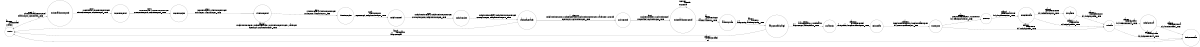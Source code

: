 digraph visited_plmn{
rankdir = LR;
size = "8,5"
node [shape = circle, label="no_session"]no_session;
node [shape = circle, label="session_establishment_requested"]session_establishment_requested;
node [shape = circle, label="sm_context_requested"]sm_context_requested;
node [shape = circle, label="sm_context_complete"]sm_context_complete;
node [shape = circle, label="n4_session_requested"]n4_session_requested;
node [shape = circle, label="n4_session_complete"]n4_session_complete;
node [shape = circle, label="nsmf_pdu_requested"]nsmf_pdu_requested;
node [shape = circle, label="nsmf_pdu_complete"]nsmf_pdu_complete;
node [shape = circle, label="namf_message_transfer"]namf_message_transfer;
node [shape = circle, label="n2_pdu_requested"]n2_pdu_requested;
node [shape = circle, label="session_establishment_successful"]session_establishment_successful;
node [shape = circle, label="data_sent_upstream"]data_sent_upstream;
node [shape = circle, label="data_processed_and_charged"]data_processed_and_charged;
node [shape = circle, label="normal_session"]normal_session;
node [shape = circle, label="session_release"]session_release;
node [shape = circle, label="home_response"]home_response;
node [shape = circle, label="n2_resource"]n2_resource;
node [shape = circle, label="ue_received_release"]ue_received_release;
node [shape = circle, label="pdu_update_sm"]pdu_update_sm;
node [shape = circle, label="vsmf_release"]vsmf_release;
node [shape = circle, label="hsmf_policy_removal"]hsmf_policy_removal;
node [shape = circle, label="hsmf_context_release"]hsmf_context_release;
vsmf_release -> hsmf_context_release [label = "release_T1: 
                        ue_initiated_release
                    /
fork, hsmf_context_removal = TRUE"]
ue_received_release -> vsmf_release [label = "release_T2: 
                        case_3_activation
                    /
fork, hsmf_policy_release = TRUE"]
home_response -> vsmf_release [label = "release_T3: 
                        n2_sm_resource
                    /
fork, hsmf_policy_release = TRUE"]
hsmf_context_release -> no_session [label = "release_T4: 
                        pdu_session_released
                    /
fork"]
hsmf_policy_removal -> hsmf_context_release [label = "release_T5: 
                        hsmf_context_removal
                    /
fork, pdu_session_released = TRUE"]
vsmf_release -> hsmf_policy_removal [label = "release_T6: 
                        hsmf_policy_release
                    /
fork, hsmf_context_removal = TRUE"]
pdu_update_sm -> vsmf_release [label = "release_T7: 
                        vsmf_release_response
                    /
fork, hsmf_policy_release = TRUE"]
ue_received_release -> pdu_update_sm [label = "release_T8: 
                        pdu_update_sm_context
                    /
fork, vsmf_release_response = TRUE"]
n2_resource -> ue_received_release [label = "release_T9: 
                        release_command_issued
                    /
fork, pdu_update_sm_context = TRUE"]
home_response -> n2_resource [label = "release_T10: 
                        n2_resource_release_request & !n2_sm_resource
                    /
fork, release_command_issued = TRUE"]
session_release -> home_response [label = "release_T11: 
                        home_plmn_release_response & home_plmn_release_response
                    /
fork, n2_resource_release_request = TRUE"]
normal_session -> session_release [label = "release_T12: 
                        pdu_release_requested
                    /
starting_release, home_plmn_release_response = TRUE"]
no_session -> session_establishment_requested [label = "T1_T13: 
                        pdu_session_establishment_requested
                    /
establish_request, process_initiated = TRUE"]
session_establishment_requested -> sm_context_requested [label = "T2_T14: 
                        process_initiated & sm_context_request_success
                    /
send_sm_context_request, sm_context_request = TRUE"]
sm_context_requested -> sm_context_complete [label = "T3_T15: 
                        sm_context_request & sm_context_response_success
                    /
rcv_sm_context_response, sm_context_response = TRUE"]
no_session -> no_session [label = "failure_T16: 
                        !process_initiated
                    /
null_action"]
sm_context_complete -> n4_session_requested [label = "T4_T17: 
                        sm_context_response & n4_session_request_success
                    /
send_n4_request, n4_session_request = TRUE"]
n4_session_requested -> n4_session_complete [label = "T5_T18: 
                        n4_session_request & n4_session_response_success
                    /
rcv_n4_response, n4_session_response = TRUE"]
n4_session_complete -> nsmf_pdu_requested [label = "T6_T19: 
                        n4_session_response
                    /
request_nsm_pdu, nsmf_pdu_session_request = TRUE"]
nsmf_pdu_requested -> nsmf_pdu_complete [label = "T7_T20: 
                        nsmf_pdu_session_request & nsmf_pdu_session_response_success
                    /
rcv_nsm_pdu_response, nsmf_pdu_session_response = TRUE"]
nsmf_pdu_complete -> namf_message_transfer [label = "T7_T21: 
                        nsmf_pdu_session_request & nsmf_pdu_session_response_success
                    /
rcv_nsm_pdu_response, nsmf_pdu_session_response = TRUE"]
namf_message_transfer -> n2_pdu_requested [label = "success_T22: 
                        nsmf_pdu_session_response & nsmf_message_transfer & n2_pdu_session_request_success & namf_success & n2_sm_info
                    /
request_n2_pdu, n2_pdu_session_request = TRUE"]
session_establishment_successful -> session_establishment_successful [label = "success_T23: 
                        !n2_sm_info
                    /
no_n2_sm_info"]
namf_message_transfer -> no_session [label = "failed_T24: 
                        nsmf_pdu_session_response & nsmf_message_transfer & n2_pdu_session_request_success & !namf_success
                    /
request_n2_pdu, n2_pdu_session_request = TRUE"]
n2_pdu_requested -> session_establishment_successful [label = "T9_T25: 
                        n2_pdu_session_request & n2_pdu_session_ACKed
                    /
n2_request_acked, n2_pdu_session_ACK = TRUE"]
session_establishment_successful -> data_sent_upstream [label = "data_T26: 
                        n2_pdu_session_ACK
                    /
data_sent, data_sent_up = TRUE"]
data_sent_upstream -> data_processed_and_charged [label = "data_T27: 
                        data_sent_up
                    /
data_processing, data_done_processing = TRUE"]
data_processed_and_charged -> normal_session [label = "user_T28: 
                        data_done_processing & !user_info_failure
                    /
data_process_good, data_received_ue = TRUE"]
data_processed_and_charged -> no_session [label = "late_T29: 
                        user_info_failure
                    /
data_processing_fail"]
}
